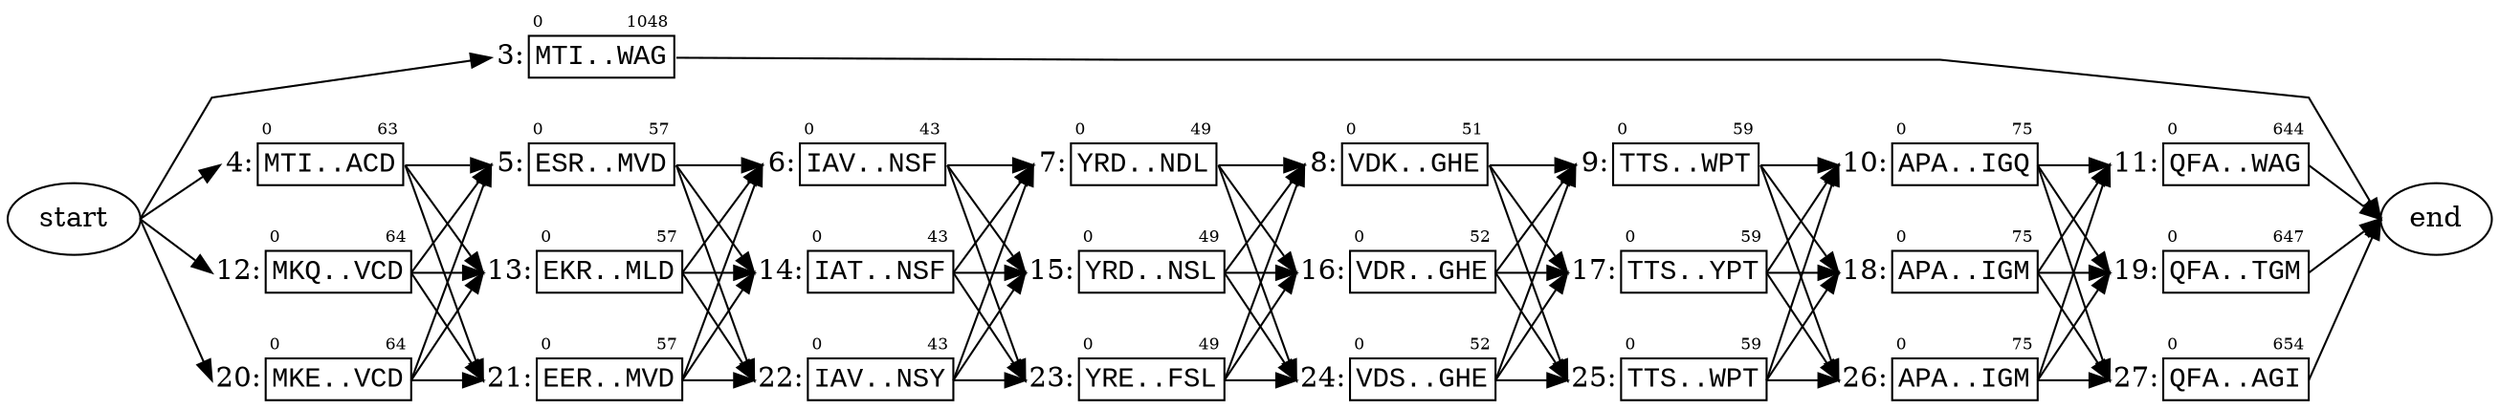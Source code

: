 strict digraph "" {
	graph [rankdir=LR,
		splines=polyline
	];
	node [label="\N"];
	source	[label=start];
	3.0	[label=<<TABLE BORDER='0' CELLBORDER='1' CELLSPACING='0'><TR><TD BORDER='0'></TD><TD BORDER='0' ALIGN='LEFT'><FONT POINT-SIZE='8'>0</FONT></TD><TD BORDER='0' ALIGN='RIGHT'><FONT POINT-SIZE='8'>1048</FONT></TD></TR><TR><TD BORDER='0' PORT='caption' ALIGN='right'>3:</TD><TD PORT='seq' COLSPAN='2'><FONT FACE='Courier New'>MTI..WAG</FONT></TD></TR></TABLE>>,
		margin=0,
		shape=none];
	source:e -> 3.0:caption:w;
	4.0	[label=<<TABLE BORDER='0' CELLBORDER='1' CELLSPACING='0'><TR><TD BORDER='0'></TD><TD BORDER='0' ALIGN='LEFT'><FONT POINT-SIZE='8'>0</FONT></TD><TD BORDER='0' ALIGN='RIGHT'><FONT POINT-SIZE='8'>63</FONT></TD></TR><TR><TD BORDER='0' PORT='caption' ALIGN='right'>4:</TD><TD PORT='seq' COLSPAN='2'><FONT FACE='Courier New'>MTI..ACD</FONT></TD></TR></TABLE>>,
		margin=0,
		shape=none];
	source:e -> 4.0:caption:w;
	12.0	[label=<<TABLE BORDER='0' CELLBORDER='1' CELLSPACING='0'><TR><TD BORDER='0'></TD><TD BORDER='0' ALIGN='LEFT'><FONT POINT-SIZE='8'>0</FONT></TD><TD BORDER='0' ALIGN='RIGHT'><FONT POINT-SIZE='8'>64</FONT></TD></TR><TR><TD BORDER='0' PORT='caption' ALIGN='right'>12:</TD><TD PORT='seq' COLSPAN='2'><FONT FACE='Courier New'>MKQ..VCD</FONT></TD></TR></TABLE>>,
		margin=0,
		shape=none];
	source:e -> 12.0:caption:w;
	20.0	[label=<<TABLE BORDER='0' CELLBORDER='1' CELLSPACING='0'><TR><TD BORDER='0'></TD><TD BORDER='0' ALIGN='LEFT'><FONT POINT-SIZE='8'>0</FONT></TD><TD BORDER='0' ALIGN='RIGHT'><FONT POINT-SIZE='8'>64</FONT></TD></TR><TR><TD BORDER='0' PORT='caption' ALIGN='right'>20:</TD><TD PORT='seq' COLSPAN='2'><FONT FACE='Courier New'>MKE..VCD</FONT></TD></TR></TABLE>>,
		margin=0,
		shape=none];
	source:e -> 20.0:caption:w;
	sink	[label=end];
	3.0:seq:e -> sink:w;
	5.0	[label=<<TABLE BORDER='0' CELLBORDER='1' CELLSPACING='0'><TR><TD BORDER='0'></TD><TD BORDER='0' ALIGN='LEFT'><FONT POINT-SIZE='8'>0</FONT></TD><TD BORDER='0' ALIGN='RIGHT'><FONT POINT-SIZE='8'>57</FONT></TD></TR><TR><TD BORDER='0' PORT='caption' ALIGN='right'>5:</TD><TD PORT='seq' COLSPAN='2'><FONT FACE='Courier New'>ESR..MVD</FONT></TD></TR></TABLE>>,
		margin=0,
		shape=none];
	4.0:seq:e -> 5.0:caption:w;
	13.0	[label=<<TABLE BORDER='0' CELLBORDER='1' CELLSPACING='0'><TR><TD BORDER='0'></TD><TD BORDER='0' ALIGN='LEFT'><FONT POINT-SIZE='8'>0</FONT></TD><TD BORDER='0' ALIGN='RIGHT'><FONT POINT-SIZE='8'>57</FONT></TD></TR><TR><TD BORDER='0' PORT='caption' ALIGN='right'>13:</TD><TD PORT='seq' COLSPAN='2'><FONT FACE='Courier New'>EKR..MLD</FONT></TD></TR></TABLE>>,
		margin=0,
		shape=none];
	4.0:seq:e -> 13.0:caption:w;
	21.0	[label=<<TABLE BORDER='0' CELLBORDER='1' CELLSPACING='0'><TR><TD BORDER='0'></TD><TD BORDER='0' ALIGN='LEFT'><FONT POINT-SIZE='8'>0</FONT></TD><TD BORDER='0' ALIGN='RIGHT'><FONT POINT-SIZE='8'>57</FONT></TD></TR><TR><TD BORDER='0' PORT='caption' ALIGN='right'>21:</TD><TD PORT='seq' COLSPAN='2'><FONT FACE='Courier New'>EER..MVD</FONT></TD></TR></TABLE>>,
		margin=0,
		shape=none];
	4.0:seq:e -> 21.0:caption:w;
	6.0	[label=<<TABLE BORDER='0' CELLBORDER='1' CELLSPACING='0'><TR><TD BORDER='0'></TD><TD BORDER='0' ALIGN='LEFT'><FONT POINT-SIZE='8'>0</FONT></TD><TD BORDER='0' ALIGN='RIGHT'><FONT POINT-SIZE='8'>43</FONT></TD></TR><TR><TD BORDER='0' PORT='caption' ALIGN='right'>6:</TD><TD PORT='seq' COLSPAN='2'><FONT FACE='Courier New'>IAV..NSF</FONT></TD></TR></TABLE>>,
		margin=0,
		shape=none];
	5.0:seq:e -> 6.0:caption:w;
	14.0	[label=<<TABLE BORDER='0' CELLBORDER='1' CELLSPACING='0'><TR><TD BORDER='0'></TD><TD BORDER='0' ALIGN='LEFT'><FONT POINT-SIZE='8'>0</FONT></TD><TD BORDER='0' ALIGN='RIGHT'><FONT POINT-SIZE='8'>43</FONT></TD></TR><TR><TD BORDER='0' PORT='caption' ALIGN='right'>14:</TD><TD PORT='seq' COLSPAN='2'><FONT FACE='Courier New'>IAT..NSF</FONT></TD></TR></TABLE>>,
		margin=0,
		shape=none];
	5.0:seq:e -> 14.0:caption:w;
	22.0	[label=<<TABLE BORDER='0' CELLBORDER='1' CELLSPACING='0'><TR><TD BORDER='0'></TD><TD BORDER='0' ALIGN='LEFT'><FONT POINT-SIZE='8'>0</FONT></TD><TD BORDER='0' ALIGN='RIGHT'><FONT POINT-SIZE='8'>43</FONT></TD></TR><TR><TD BORDER='0' PORT='caption' ALIGN='right'>22:</TD><TD PORT='seq' COLSPAN='2'><FONT FACE='Courier New'>IAV..NSY</FONT></TD></TR></TABLE>>,
		margin=0,
		shape=none];
	5.0:seq:e -> 22.0:caption:w;
	7.0	[label=<<TABLE BORDER='0' CELLBORDER='1' CELLSPACING='0'><TR><TD BORDER='0'></TD><TD BORDER='0' ALIGN='LEFT'><FONT POINT-SIZE='8'>0</FONT></TD><TD BORDER='0' ALIGN='RIGHT'><FONT POINT-SIZE='8'>49</FONT></TD></TR><TR><TD BORDER='0' PORT='caption' ALIGN='right'>7:</TD><TD PORT='seq' COLSPAN='2'><FONT FACE='Courier New'>YRD..NDL</FONT></TD></TR></TABLE>>,
		margin=0,
		shape=none];
	6.0:seq:e -> 7.0:caption:w;
	15.0	[label=<<TABLE BORDER='0' CELLBORDER='1' CELLSPACING='0'><TR><TD BORDER='0'></TD><TD BORDER='0' ALIGN='LEFT'><FONT POINT-SIZE='8'>0</FONT></TD><TD BORDER='0' ALIGN='RIGHT'><FONT POINT-SIZE='8'>49</FONT></TD></TR><TR><TD BORDER='0' PORT='caption' ALIGN='right'>15:</TD><TD PORT='seq' COLSPAN='2'><FONT FACE='Courier New'>YRD..NSL</FONT></TD></TR></TABLE>>,
		margin=0,
		shape=none];
	6.0:seq:e -> 15.0:caption:w;
	23.0	[label=<<TABLE BORDER='0' CELLBORDER='1' CELLSPACING='0'><TR><TD BORDER='0'></TD><TD BORDER='0' ALIGN='LEFT'><FONT POINT-SIZE='8'>0</FONT></TD><TD BORDER='0' ALIGN='RIGHT'><FONT POINT-SIZE='8'>49</FONT></TD></TR><TR><TD BORDER='0' PORT='caption' ALIGN='right'>23:</TD><TD PORT='seq' COLSPAN='2'><FONT FACE='Courier New'>YRE..FSL</FONT></TD></TR></TABLE>>,
		margin=0,
		shape=none];
	6.0:seq:e -> 23.0:caption:w;
	8.0	[label=<<TABLE BORDER='0' CELLBORDER='1' CELLSPACING='0'><TR><TD BORDER='0'></TD><TD BORDER='0' ALIGN='LEFT'><FONT POINT-SIZE='8'>0</FONT></TD><TD BORDER='0' ALIGN='RIGHT'><FONT POINT-SIZE='8'>51</FONT></TD></TR><TR><TD BORDER='0' PORT='caption' ALIGN='right'>8:</TD><TD PORT='seq' COLSPAN='2'><FONT FACE='Courier New'>VDK..GHE</FONT></TD></TR></TABLE>>,
		margin=0,
		shape=none];
	7.0:seq:e -> 8.0:caption:w;
	16.0	[label=<<TABLE BORDER='0' CELLBORDER='1' CELLSPACING='0'><TR><TD BORDER='0'></TD><TD BORDER='0' ALIGN='LEFT'><FONT POINT-SIZE='8'>0</FONT></TD><TD BORDER='0' ALIGN='RIGHT'><FONT POINT-SIZE='8'>52</FONT></TD></TR><TR><TD BORDER='0' PORT='caption' ALIGN='right'>16:</TD><TD PORT='seq' COLSPAN='2'><FONT FACE='Courier New'>VDR..GHE</FONT></TD></TR></TABLE>>,
		margin=0,
		shape=none];
	7.0:seq:e -> 16.0:caption:w;
	24.0	[label=<<TABLE BORDER='0' CELLBORDER='1' CELLSPACING='0'><TR><TD BORDER='0'></TD><TD BORDER='0' ALIGN='LEFT'><FONT POINT-SIZE='8'>0</FONT></TD><TD BORDER='0' ALIGN='RIGHT'><FONT POINT-SIZE='8'>52</FONT></TD></TR><TR><TD BORDER='0' PORT='caption' ALIGN='right'>24:</TD><TD PORT='seq' COLSPAN='2'><FONT FACE='Courier New'>VDS..GHE</FONT></TD></TR></TABLE>>,
		margin=0,
		shape=none];
	7.0:seq:e -> 24.0:caption:w;
	9.0	[label=<<TABLE BORDER='0' CELLBORDER='1' CELLSPACING='0'><TR><TD BORDER='0'></TD><TD BORDER='0' ALIGN='LEFT'><FONT POINT-SIZE='8'>0</FONT></TD><TD BORDER='0' ALIGN='RIGHT'><FONT POINT-SIZE='8'>59</FONT></TD></TR><TR><TD BORDER='0' PORT='caption' ALIGN='right'>9:</TD><TD PORT='seq' COLSPAN='2'><FONT FACE='Courier New'>TTS..WPT</FONT></TD></TR></TABLE>>,
		margin=0,
		shape=none];
	8.0:seq:e -> 9.0:caption:w;
	17.0	[label=<<TABLE BORDER='0' CELLBORDER='1' CELLSPACING='0'><TR><TD BORDER='0'></TD><TD BORDER='0' ALIGN='LEFT'><FONT POINT-SIZE='8'>0</FONT></TD><TD BORDER='0' ALIGN='RIGHT'><FONT POINT-SIZE='8'>59</FONT></TD></TR><TR><TD BORDER='0' PORT='caption' ALIGN='right'>17:</TD><TD PORT='seq' COLSPAN='2'><FONT FACE='Courier New'>TTS..YPT</FONT></TD></TR></TABLE>>,
		margin=0,
		shape=none];
	8.0:seq:e -> 17.0:caption:w;
	25.0	[label=<<TABLE BORDER='0' CELLBORDER='1' CELLSPACING='0'><TR><TD BORDER='0'></TD><TD BORDER='0' ALIGN='LEFT'><FONT POINT-SIZE='8'>0</FONT></TD><TD BORDER='0' ALIGN='RIGHT'><FONT POINT-SIZE='8'>59</FONT></TD></TR><TR><TD BORDER='0' PORT='caption' ALIGN='right'>25:</TD><TD PORT='seq' COLSPAN='2'><FONT FACE='Courier New'>TTS..WPT</FONT></TD></TR></TABLE>>,
		margin=0,
		shape=none];
	8.0:seq:e -> 25.0:caption:w;
	10.0	[label=<<TABLE BORDER='0' CELLBORDER='1' CELLSPACING='0'><TR><TD BORDER='0'></TD><TD BORDER='0' ALIGN='LEFT'><FONT POINT-SIZE='8'>0</FONT></TD><TD BORDER='0' ALIGN='RIGHT'><FONT POINT-SIZE='8'>75</FONT></TD></TR><TR><TD BORDER='0' PORT='caption' ALIGN='right'>10:</TD><TD PORT='seq' COLSPAN='2'><FONT FACE='Courier New'>APA..IGQ</FONT></TD></TR></TABLE>>,
		margin=0,
		shape=none];
	9.0:seq:e -> 10.0:caption:w;
	18.0	[label=<<TABLE BORDER='0' CELLBORDER='1' CELLSPACING='0'><TR><TD BORDER='0'></TD><TD BORDER='0' ALIGN='LEFT'><FONT POINT-SIZE='8'>0</FONT></TD><TD BORDER='0' ALIGN='RIGHT'><FONT POINT-SIZE='8'>75</FONT></TD></TR><TR><TD BORDER='0' PORT='caption' ALIGN='right'>18:</TD><TD PORT='seq' COLSPAN='2'><FONT FACE='Courier New'>APA..IGM</FONT></TD></TR></TABLE>>,
		margin=0,
		shape=none];
	9.0:seq:e -> 18.0:caption:w;
	26.0	[label=<<TABLE BORDER='0' CELLBORDER='1' CELLSPACING='0'><TR><TD BORDER='0'></TD><TD BORDER='0' ALIGN='LEFT'><FONT POINT-SIZE='8'>0</FONT></TD><TD BORDER='0' ALIGN='RIGHT'><FONT POINT-SIZE='8'>75</FONT></TD></TR><TR><TD BORDER='0' PORT='caption' ALIGN='right'>26:</TD><TD PORT='seq' COLSPAN='2'><FONT FACE='Courier New'>APA..IGM</FONT></TD></TR></TABLE>>,
		margin=0,
		shape=none];
	9.0:seq:e -> 26.0:caption:w;
	11.0	[label=<<TABLE BORDER='0' CELLBORDER='1' CELLSPACING='0'><TR><TD BORDER='0'></TD><TD BORDER='0' ALIGN='LEFT'><FONT POINT-SIZE='8'>0</FONT></TD><TD BORDER='0' ALIGN='RIGHT'><FONT POINT-SIZE='8'>644</FONT></TD></TR><TR><TD BORDER='0' PORT='caption' ALIGN='right'>11:</TD><TD PORT='seq' COLSPAN='2'><FONT FACE='Courier New'>QFA..WAG</FONT></TD></TR></TABLE>>,
		margin=0,
		shape=none];
	10.0:seq:e -> 11.0:caption:w;
	19.0	[label=<<TABLE BORDER='0' CELLBORDER='1' CELLSPACING='0'><TR><TD BORDER='0'></TD><TD BORDER='0' ALIGN='LEFT'><FONT POINT-SIZE='8'>0</FONT></TD><TD BORDER='0' ALIGN='RIGHT'><FONT POINT-SIZE='8'>647</FONT></TD></TR><TR><TD BORDER='0' PORT='caption' ALIGN='right'>19:</TD><TD PORT='seq' COLSPAN='2'><FONT FACE='Courier New'>QFA..TGM</FONT></TD></TR></TABLE>>,
		margin=0,
		shape=none];
	10.0:seq:e -> 19.0:caption:w;
	27.0	[label=<<TABLE BORDER='0' CELLBORDER='1' CELLSPACING='0'><TR><TD BORDER='0'></TD><TD BORDER='0' ALIGN='LEFT'><FONT POINT-SIZE='8'>0</FONT></TD><TD BORDER='0' ALIGN='RIGHT'><FONT POINT-SIZE='8'>654</FONT></TD></TR><TR><TD BORDER='0' PORT='caption' ALIGN='right'>27:</TD><TD PORT='seq' COLSPAN='2'><FONT FACE='Courier New'>QFA..AGI</FONT></TD></TR></TABLE>>,
		margin=0,
		shape=none];
	10.0:seq:e -> 27.0:caption:w;
	11.0:seq:e -> sink:w;
	12.0:seq:e -> 5.0:caption:w;
	12.0:seq:e -> 13.0:caption:w;
	12.0:seq:e -> 21.0:caption:w;
	13.0:seq:e -> 6.0:caption:w;
	13.0:seq:e -> 14.0:caption:w;
	13.0:seq:e -> 22.0:caption:w;
	14.0:seq:e -> 7.0:caption:w;
	14.0:seq:e -> 15.0:caption:w;
	14.0:seq:e -> 23.0:caption:w;
	15.0:seq:e -> 8.0:caption:w;
	15.0:seq:e -> 16.0:caption:w;
	15.0:seq:e -> 24.0:caption:w;
	16.0:seq:e -> 9.0:caption:w;
	16.0:seq:e -> 17.0:caption:w;
	16.0:seq:e -> 25.0:caption:w;
	17.0:seq:e -> 10.0:caption:w;
	17.0:seq:e -> 18.0:caption:w;
	17.0:seq:e -> 26.0:caption:w;
	18.0:seq:e -> 11.0:caption:w;
	18.0:seq:e -> 19.0:caption:w;
	18.0:seq:e -> 27.0:caption:w;
	19.0:seq:e -> sink:w;
	20.0:seq:e -> 5.0:caption:w;
	20.0:seq:e -> 13.0:caption:w;
	20.0:seq:e -> 21.0:caption:w;
	21.0:seq:e -> 6.0:caption:w;
	21.0:seq:e -> 14.0:caption:w;
	21.0:seq:e -> 22.0:caption:w;
	22.0:seq:e -> 7.0:caption:w;
	22.0:seq:e -> 15.0:caption:w;
	22.0:seq:e -> 23.0:caption:w;
	23.0:seq:e -> 8.0:caption:w;
	23.0:seq:e -> 16.0:caption:w;
	23.0:seq:e -> 24.0:caption:w;
	24.0:seq:e -> 9.0:caption:w;
	24.0:seq:e -> 17.0:caption:w;
	24.0:seq:e -> 25.0:caption:w;
	25.0:seq:e -> 10.0:caption:w;
	25.0:seq:e -> 18.0:caption:w;
	25.0:seq:e -> 26.0:caption:w;
	26.0:seq:e -> 11.0:caption:w;
	26.0:seq:e -> 19.0:caption:w;
	26.0:seq:e -> 27.0:caption:w;
	27.0:seq:e -> sink:w;
}
